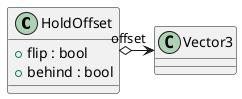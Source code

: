 @startuml
class HoldOffset {
    + flip : bool
    + behind : bool
}
HoldOffset o-> "offset" Vector3
@enduml
